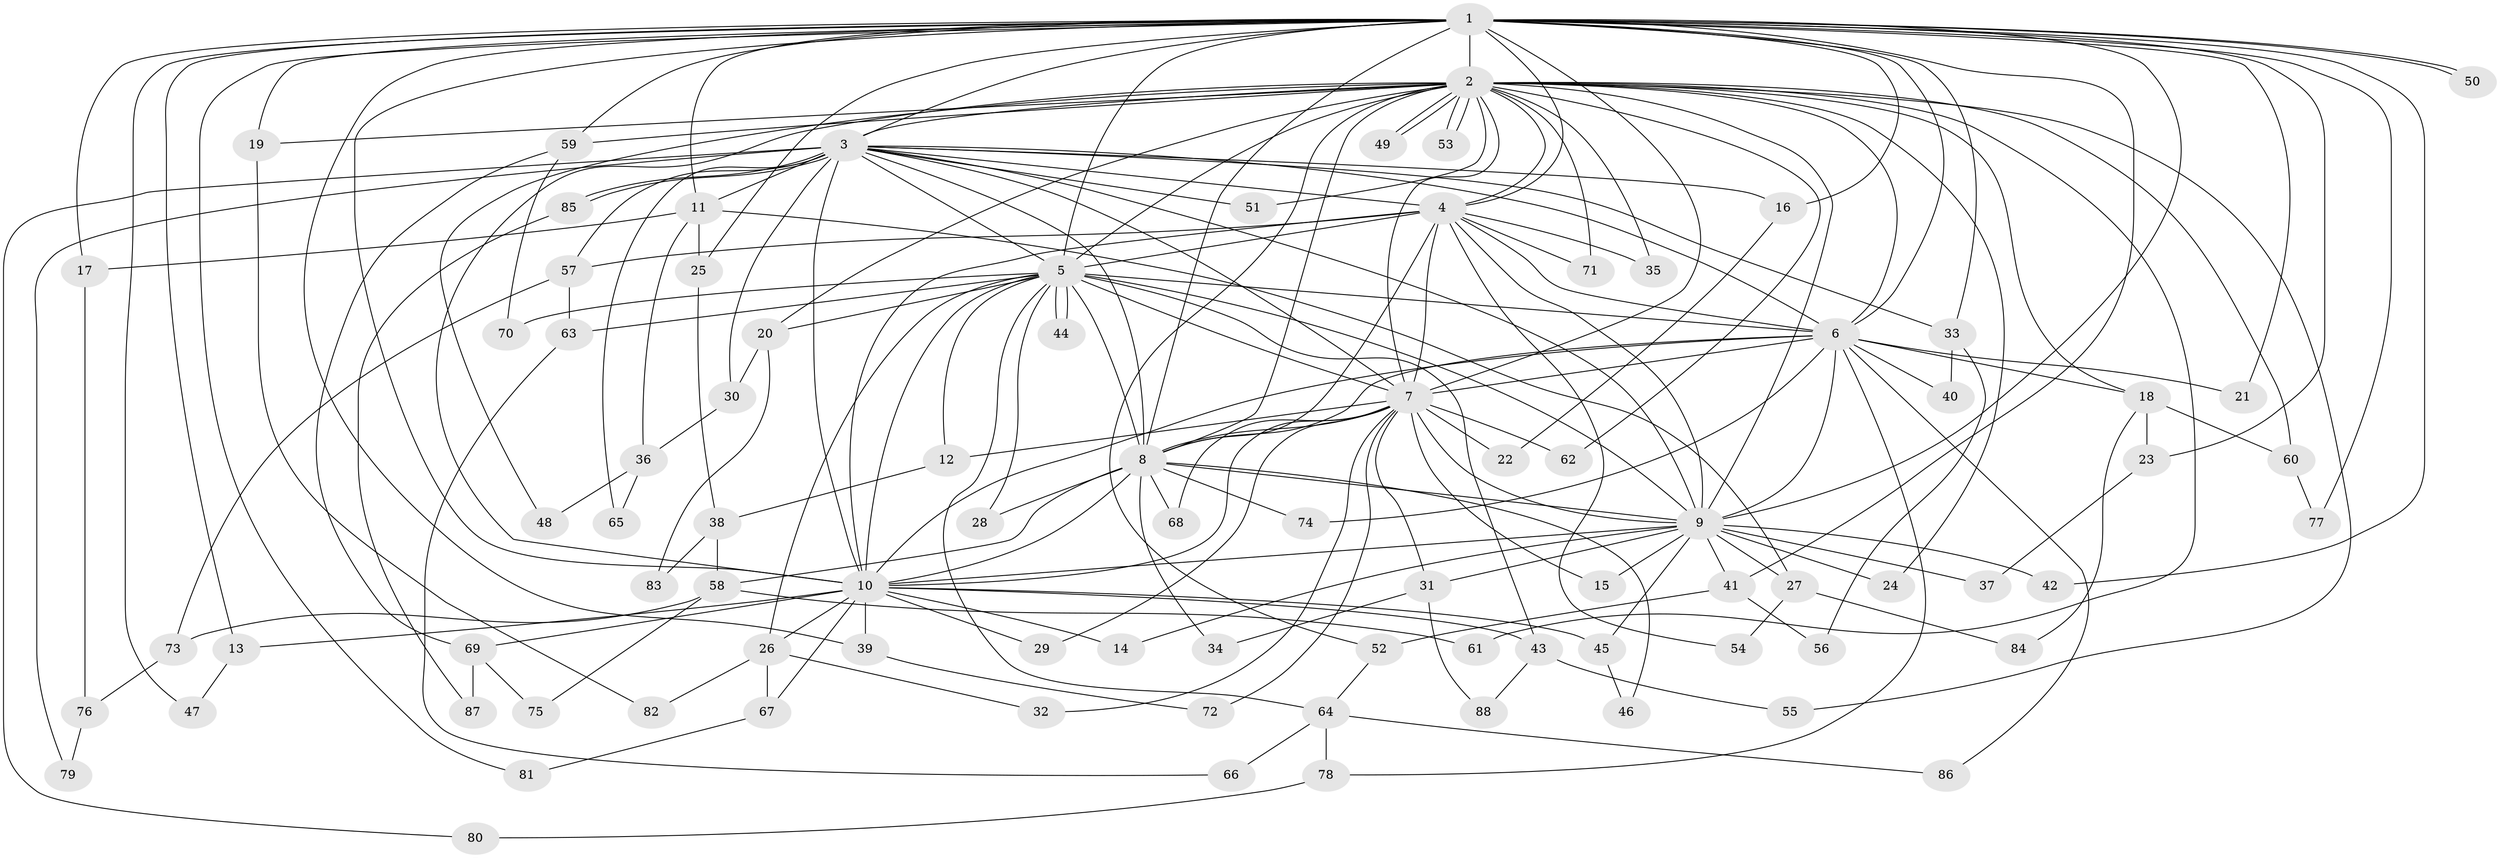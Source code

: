 // Generated by graph-tools (version 1.1) at 2025/25/03/09/25 03:25:49]
// undirected, 88 vertices, 201 edges
graph export_dot {
graph [start="1"]
  node [color=gray90,style=filled];
  1;
  2;
  3;
  4;
  5;
  6;
  7;
  8;
  9;
  10;
  11;
  12;
  13;
  14;
  15;
  16;
  17;
  18;
  19;
  20;
  21;
  22;
  23;
  24;
  25;
  26;
  27;
  28;
  29;
  30;
  31;
  32;
  33;
  34;
  35;
  36;
  37;
  38;
  39;
  40;
  41;
  42;
  43;
  44;
  45;
  46;
  47;
  48;
  49;
  50;
  51;
  52;
  53;
  54;
  55;
  56;
  57;
  58;
  59;
  60;
  61;
  62;
  63;
  64;
  65;
  66;
  67;
  68;
  69;
  70;
  71;
  72;
  73;
  74;
  75;
  76;
  77;
  78;
  79;
  80;
  81;
  82;
  83;
  84;
  85;
  86;
  87;
  88;
  1 -- 2;
  1 -- 3;
  1 -- 4;
  1 -- 5;
  1 -- 6;
  1 -- 7;
  1 -- 8;
  1 -- 9;
  1 -- 10;
  1 -- 11;
  1 -- 13;
  1 -- 16;
  1 -- 17;
  1 -- 19;
  1 -- 21;
  1 -- 23;
  1 -- 25;
  1 -- 33;
  1 -- 39;
  1 -- 41;
  1 -- 42;
  1 -- 47;
  1 -- 50;
  1 -- 50;
  1 -- 59;
  1 -- 77;
  1 -- 81;
  2 -- 3;
  2 -- 4;
  2 -- 5;
  2 -- 6;
  2 -- 7;
  2 -- 8;
  2 -- 9;
  2 -- 10;
  2 -- 18;
  2 -- 19;
  2 -- 20;
  2 -- 24;
  2 -- 35;
  2 -- 48;
  2 -- 49;
  2 -- 49;
  2 -- 51;
  2 -- 52;
  2 -- 53;
  2 -- 53;
  2 -- 55;
  2 -- 59;
  2 -- 60;
  2 -- 61;
  2 -- 62;
  2 -- 71;
  3 -- 4;
  3 -- 5;
  3 -- 6;
  3 -- 7;
  3 -- 8;
  3 -- 9;
  3 -- 10;
  3 -- 11;
  3 -- 16;
  3 -- 30;
  3 -- 33;
  3 -- 51;
  3 -- 57;
  3 -- 65;
  3 -- 79;
  3 -- 80;
  3 -- 85;
  3 -- 85;
  4 -- 5;
  4 -- 6;
  4 -- 7;
  4 -- 8;
  4 -- 9;
  4 -- 10;
  4 -- 35;
  4 -- 54;
  4 -- 57;
  4 -- 71;
  5 -- 6;
  5 -- 7;
  5 -- 8;
  5 -- 9;
  5 -- 10;
  5 -- 12;
  5 -- 20;
  5 -- 26;
  5 -- 28;
  5 -- 43;
  5 -- 44;
  5 -- 44;
  5 -- 63;
  5 -- 64;
  5 -- 70;
  6 -- 7;
  6 -- 8;
  6 -- 9;
  6 -- 10;
  6 -- 18;
  6 -- 21;
  6 -- 40;
  6 -- 74;
  6 -- 78;
  6 -- 86;
  7 -- 8;
  7 -- 9;
  7 -- 10;
  7 -- 12;
  7 -- 15;
  7 -- 22;
  7 -- 29;
  7 -- 31;
  7 -- 32;
  7 -- 62;
  7 -- 68;
  7 -- 72;
  8 -- 9;
  8 -- 10;
  8 -- 28;
  8 -- 34;
  8 -- 46;
  8 -- 58;
  8 -- 68;
  8 -- 74;
  9 -- 10;
  9 -- 14;
  9 -- 15;
  9 -- 24;
  9 -- 27;
  9 -- 31;
  9 -- 37;
  9 -- 41;
  9 -- 42;
  9 -- 45;
  10 -- 13;
  10 -- 14;
  10 -- 26;
  10 -- 29;
  10 -- 39;
  10 -- 43;
  10 -- 45;
  10 -- 67;
  10 -- 69;
  11 -- 17;
  11 -- 25;
  11 -- 27;
  11 -- 36;
  12 -- 38;
  13 -- 47;
  16 -- 22;
  17 -- 76;
  18 -- 23;
  18 -- 60;
  18 -- 84;
  19 -- 82;
  20 -- 30;
  20 -- 83;
  23 -- 37;
  25 -- 38;
  26 -- 32;
  26 -- 67;
  26 -- 82;
  27 -- 54;
  27 -- 84;
  30 -- 36;
  31 -- 34;
  31 -- 88;
  33 -- 40;
  33 -- 56;
  36 -- 48;
  36 -- 65;
  38 -- 58;
  38 -- 83;
  39 -- 72;
  41 -- 52;
  41 -- 56;
  43 -- 55;
  43 -- 88;
  45 -- 46;
  52 -- 64;
  57 -- 63;
  57 -- 73;
  58 -- 61;
  58 -- 73;
  58 -- 75;
  59 -- 69;
  59 -- 70;
  60 -- 77;
  63 -- 66;
  64 -- 66;
  64 -- 78;
  64 -- 86;
  67 -- 81;
  69 -- 75;
  69 -- 87;
  73 -- 76;
  76 -- 79;
  78 -- 80;
  85 -- 87;
}
